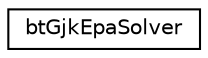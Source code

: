 digraph G
{
  edge [fontname="Helvetica",fontsize="10",labelfontname="Helvetica",labelfontsize="10"];
  node [fontname="Helvetica",fontsize="10",shape=record];
  rankdir="LR";
  Node1 [label="btGjkEpaSolver",height=0.2,width=0.4,color="black", fillcolor="white", style="filled",URL="$structbtGjkEpaSolver.html",tooltip="btGjkEpaSolver contributed under zlib by Nathanael Presson"];
}
